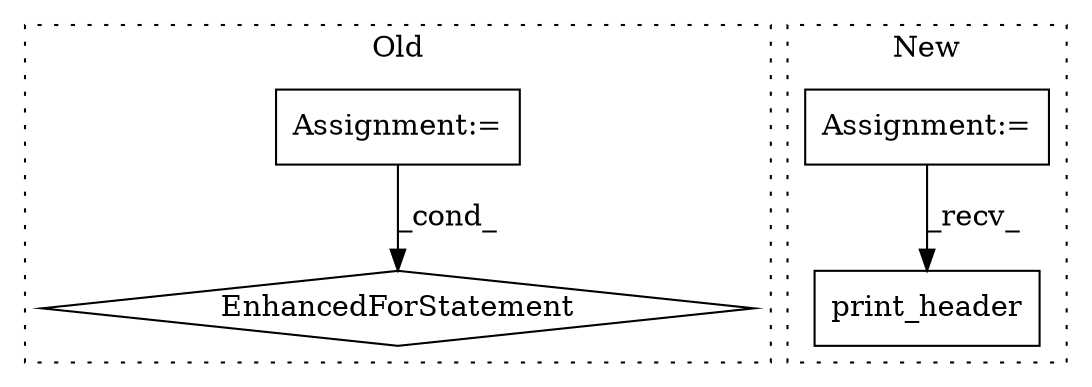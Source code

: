 digraph G {
subgraph cluster0 {
1 [label="EnhancedForStatement" a="70" s="796,892" l="69,2" shape="diamond"];
3 [label="Assignment:=" a="7" s="773" l="1" shape="box"];
label = "Old";
style="dotted";
}
subgraph cluster1 {
2 [label="print_header" a="32" s="827,856" l="13,1" shape="box"];
4 [label="Assignment:=" a="7" s="543" l="7" shape="box"];
label = "New";
style="dotted";
}
3 -> 1 [label="_cond_"];
4 -> 2 [label="_recv_"];
}